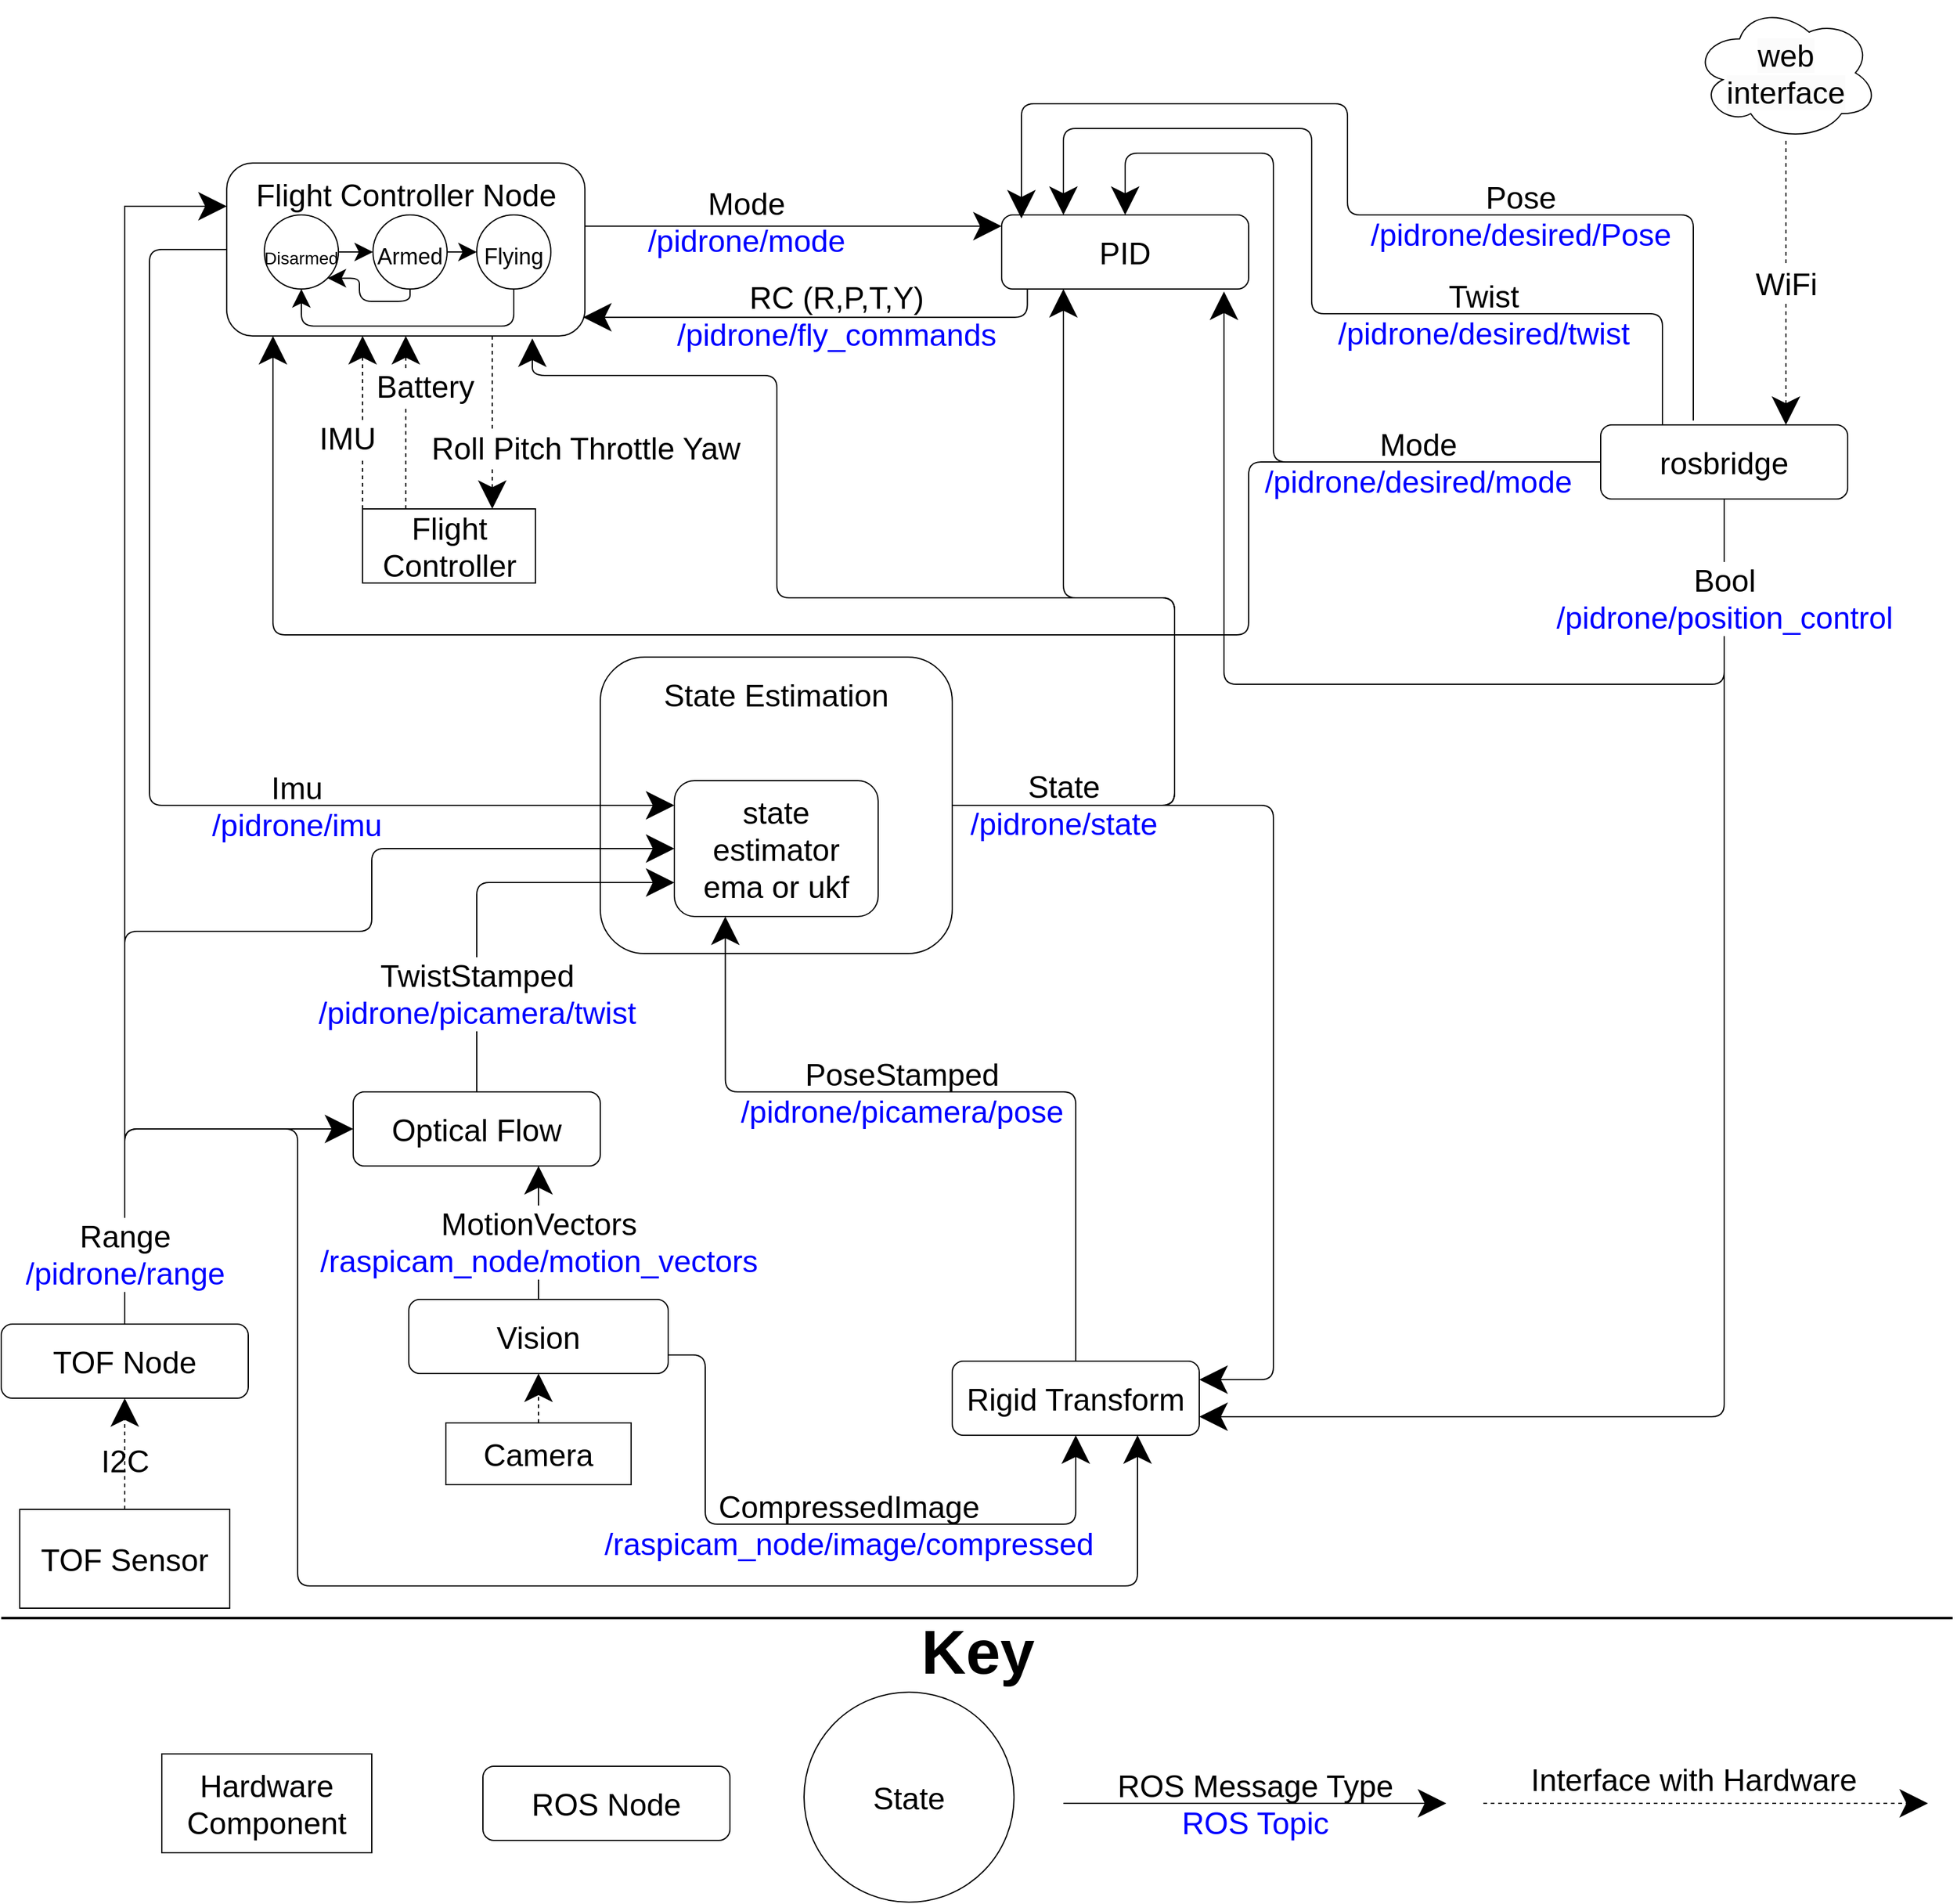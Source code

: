 <mxfile version="21.1.2" type="device">
  <diagram id="mvABOblVwE0xF03FDS1o" name="Page-1">
    <mxGraphModel dx="2084" dy="1358" grid="1" gridSize="10" guides="1" tooltips="1" connect="1" arrows="1" fold="1" page="1" pageScale="1" pageWidth="1600" pageHeight="1600" math="0" shadow="0">
      <root>
        <mxCell id="0" />
        <mxCell id="1" parent="0" />
        <mxCell id="PVpo5jEVWYjkOMs7Octi-23" style="edgeStyle=orthogonalEdgeStyle;rounded=0;orthogonalLoop=1;jettySize=auto;html=1;entryX=0;entryY=0.25;entryDx=0;entryDy=0;endSize=20;" edge="1" parent="1" source="AtNynxt9UDLsKCmmYmUF-10" target="AtNynxt9UDLsKCmmYmUF-43">
          <mxGeometry relative="1" as="geometry" />
        </mxCell>
        <mxCell id="PVpo5jEVWYjkOMs7Octi-12" style="edgeStyle=orthogonalEdgeStyle;rounded=1;orthogonalLoop=1;jettySize=auto;html=1;endSize=20;" edge="1" parent="1" source="AtNynxt9UDLsKCmmYmUF-41">
          <mxGeometry relative="1" as="geometry">
            <mxPoint x="440" y="330" as="targetPoint" />
            <Array as="points">
              <mxPoint x="960" y="708" />
              <mxPoint x="960" y="540" />
              <mxPoint x="638" y="540" />
              <mxPoint x="638" y="360" />
              <mxPoint x="440" y="360" />
            </Array>
          </mxGeometry>
        </mxCell>
        <mxCell id="AtNynxt9UDLsKCmmYmUF-41" value="&lt;font style=&quot;font-size: 25px;&quot;&gt;State Estimation&lt;br&gt;&lt;br&gt;&lt;br&gt;&lt;br&gt;&lt;br&gt;&lt;br&gt;&lt;br&gt;&lt;/font&gt;" style="rounded=1;whiteSpace=wrap;html=1;" parent="1" vertex="1">
          <mxGeometry x="495" y="588" width="285" height="240" as="geometry" />
        </mxCell>
        <mxCell id="AtNynxt9UDLsKCmmYmUF-22" style="edgeStyle=orthogonalEdgeStyle;rounded=1;orthogonalLoop=1;jettySize=auto;html=1;fontFamily=Helvetica;fontSize=25;fontColor=#000000;endSize=20;labelBackgroundColor=none;entryX=0;entryY=0.5;entryDx=0;entryDy=0;exitX=0.5;exitY=0;exitDx=0;exitDy=0;" parent="1" source="AtNynxt9UDLsKCmmYmUF-10" target="AtNynxt9UDLsKCmmYmUF-13" edge="1">
          <mxGeometry relative="1" as="geometry">
            <mxPoint x="270" y="988" as="targetPoint" />
            <Array as="points">
              <mxPoint x="110" y="970" />
            </Array>
          </mxGeometry>
        </mxCell>
        <mxCell id="AtNynxt9UDLsKCmmYmUF-46" style="edgeStyle=orthogonalEdgeStyle;rounded=1;orthogonalLoop=1;jettySize=auto;html=1;entryX=0;entryY=0.5;entryDx=0;entryDy=0;labelBackgroundColor=none;fontFamily=Helvetica;fontSize=25;fontColor=#000000;endSize=20;" parent="1" source="AtNynxt9UDLsKCmmYmUF-10" target="AtNynxt9UDLsKCmmYmUF-42" edge="1">
          <mxGeometry relative="1" as="geometry">
            <Array as="points">
              <mxPoint x="110" y="810" />
              <mxPoint x="310" y="810" />
              <mxPoint x="310" y="743" />
            </Array>
          </mxGeometry>
        </mxCell>
        <mxCell id="AtNynxt9UDLsKCmmYmUF-11" value="&lt;span style=&quot;color: rgb(0, 0, 0); font-family: Helvetica; font-size: 25px; font-style: normal; font-variant-ligatures: normal; font-variant-caps: normal; font-weight: 400; letter-spacing: normal; orphans: 2; text-indent: 0px; text-transform: none; widows: 2; word-spacing: 0px; -webkit-text-stroke-width: 0px; text-decoration-thickness: initial; text-decoration-style: initial; text-decoration-color: initial; text-align: center; float: none; display: inline !important;&quot;&gt;Range&lt;/span&gt;&lt;br style=&quot;color: rgb(0, 0, 0); font-family: Helvetica; font-size: 25px; font-style: normal; font-variant-ligatures: normal; font-variant-caps: normal; font-weight: 400; letter-spacing: normal; orphans: 2; text-indent: 0px; text-transform: none; widows: 2; word-spacing: 0px; -webkit-text-stroke-width: 0px; text-decoration-thickness: initial; text-decoration-style: initial; text-decoration-color: initial; text-align: center;&quot;&gt;&lt;font style=&quot;font-family: Helvetica; font-size: 25px; font-style: normal; font-variant-ligatures: normal; font-variant-caps: normal; font-weight: 400; letter-spacing: normal; orphans: 2; text-indent: 0px; text-transform: none; widows: 2; word-spacing: 0px; -webkit-text-stroke-width: 0px; text-decoration-thickness: initial; text-decoration-style: initial; text-decoration-color: initial; text-align: center;&quot; color=&quot;#0000ff&quot;&gt;/pidrone/range&lt;/font&gt;" style="endArrow=classic;html=1;rounded=1;fontSize=25;endSize=20;exitX=0.5;exitY=0;exitDx=0;exitDy=0;entryX=0.75;entryY=1;entryDx=0;entryDy=0;labelBackgroundColor=default;" parent="1" source="AtNynxt9UDLsKCmmYmUF-10" target="AtNynxt9UDLsKCmmYmUF-12" edge="1">
          <mxGeometry x="-0.922" width="50" height="50" relative="1" as="geometry">
            <mxPoint x="870" y="1658" as="sourcePoint" />
            <mxPoint x="690" y="938" as="targetPoint" />
            <mxPoint as="offset" />
            <Array as="points">
              <mxPoint x="110" y="970" />
              <mxPoint x="250" y="970" />
              <mxPoint x="250" y="1028" />
              <mxPoint x="250" y="1340" />
              <mxPoint x="930" y="1340" />
            </Array>
          </mxGeometry>
        </mxCell>
        <mxCell id="AtNynxt9UDLsKCmmYmUF-1" value="State" style="ellipse;whiteSpace=wrap;html=1;aspect=fixed;fontSize=25;" parent="1" vertex="1">
          <mxGeometry x="660" y="1426" width="170" height="170" as="geometry" />
        </mxCell>
        <mxCell id="AtNynxt9UDLsKCmmYmUF-2" value="&lt;font style=&quot;font-size: 25px;&quot;&gt;ROS Node&lt;/font&gt;" style="rounded=1;whiteSpace=wrap;html=1;" parent="1" vertex="1">
          <mxGeometry x="400" y="1486" width="200" height="60" as="geometry" />
        </mxCell>
        <mxCell id="AtNynxt9UDLsKCmmYmUF-3" value="&lt;font style=&quot;font-size: 25px;&quot;&gt;Hardware Component&lt;/font&gt;" style="rounded=0;whiteSpace=wrap;html=1;" parent="1" vertex="1">
          <mxGeometry x="140" y="1476" width="170" height="80" as="geometry" />
        </mxCell>
        <mxCell id="AtNynxt9UDLsKCmmYmUF-4" value="ROS Message Type&lt;br&gt;&lt;font color=&quot;#0000ff&quot;&gt;ROS Topic&lt;/font&gt;" style="endArrow=classic;html=1;rounded=0;fontSize=25;endSize=20;labelBackgroundColor=none;" parent="1" edge="1">
          <mxGeometry width="50" height="50" relative="1" as="geometry">
            <mxPoint x="870" y="1516" as="sourcePoint" />
            <mxPoint x="1180" y="1516" as="targetPoint" />
            <mxPoint as="offset" />
          </mxGeometry>
        </mxCell>
        <mxCell id="AtNynxt9UDLsKCmmYmUF-5" value="&lt;h1&gt;&lt;span style=&quot;background-color: initial;&quot;&gt;&lt;font color=&quot;#000000&quot;&gt;Key&lt;/font&gt;&lt;/span&gt;&lt;br&gt;&lt;/h1&gt;" style="text;html=1;strokeColor=none;fillColor=none;spacing=5;spacingTop=-20;whiteSpace=wrap;overflow=hidden;rounded=0;fontFamily=Helvetica;fontSize=25;fontColor=#0000FF;" parent="1" vertex="1">
          <mxGeometry x="750" y="1340" width="100" height="120" as="geometry" />
        </mxCell>
        <mxCell id="AtNynxt9UDLsKCmmYmUF-6" value="Interface with Hardware" style="endArrow=classic;html=1;rounded=1;fontSize=25;endSize=20;dashed=1;labelBackgroundColor=none;" parent="1" edge="1">
          <mxGeometry x="-0.056" y="20" width="50" height="50" relative="1" as="geometry">
            <mxPoint x="1210" y="1516" as="sourcePoint" />
            <mxPoint x="1570" y="1516" as="targetPoint" />
            <mxPoint as="offset" />
          </mxGeometry>
        </mxCell>
        <mxCell id="AtNynxt9UDLsKCmmYmUF-8" value="&lt;font style=&quot;font-size: 25px;&quot;&gt;TOF Sensor&lt;/font&gt;" style="rounded=0;whiteSpace=wrap;html=1;" parent="1" vertex="1">
          <mxGeometry x="25" y="1278" width="170" height="80" as="geometry" />
        </mxCell>
        <mxCell id="AtNynxt9UDLsKCmmYmUF-9" value="I2C" style="endArrow=classic;html=1;rounded=1;fontSize=25;endSize=20;dashed=1;exitX=0.5;exitY=0;exitDx=0;exitDy=0;labelBackgroundColor=none;entryX=0.5;entryY=1;entryDx=0;entryDy=0;" parent="1" source="AtNynxt9UDLsKCmmYmUF-8" target="AtNynxt9UDLsKCmmYmUF-10" edge="1">
          <mxGeometry x="-0.111" width="50" height="50" relative="1" as="geometry">
            <mxPoint x="775" y="1338" as="sourcePoint" />
            <mxPoint x="110" y="1228" as="targetPoint" />
            <mxPoint as="offset" />
            <Array as="points" />
          </mxGeometry>
        </mxCell>
        <mxCell id="AtNynxt9UDLsKCmmYmUF-10" value="&lt;font style=&quot;font-size: 25px;&quot;&gt;TOF Node&lt;/font&gt;" style="rounded=1;whiteSpace=wrap;html=1;" parent="1" vertex="1">
          <mxGeometry x="10" y="1128" width="200" height="60" as="geometry" />
        </mxCell>
        <mxCell id="AtNynxt9UDLsKCmmYmUF-12" value="&lt;font style=&quot;font-size: 25px;&quot;&gt;Rigid Transform&lt;/font&gt;" style="rounded=1;whiteSpace=wrap;html=1;" parent="1" vertex="1">
          <mxGeometry x="780" y="1158" width="200" height="60" as="geometry" />
        </mxCell>
        <mxCell id="AtNynxt9UDLsKCmmYmUF-13" value="&lt;font style=&quot;font-size: 25px;&quot;&gt;Optical Flow&lt;/font&gt;" style="rounded=1;whiteSpace=wrap;html=1;" parent="1" vertex="1">
          <mxGeometry x="295" y="940" width="200" height="60" as="geometry" />
        </mxCell>
        <mxCell id="AtNynxt9UDLsKCmmYmUF-34" value="&lt;font style=&quot;font-size: 25px;&quot;&gt;Camera&lt;/font&gt;" style="rounded=0;whiteSpace=wrap;html=1;" parent="1" vertex="1">
          <mxGeometry x="370" y="1208" width="150" height="50" as="geometry" />
        </mxCell>
        <mxCell id="AtNynxt9UDLsKCmmYmUF-35" value="" style="endArrow=classic;html=1;rounded=1;fontSize=25;endSize=20;dashed=1;exitX=0.5;exitY=0;exitDx=0;exitDy=0;entryX=0.5;entryY=1;entryDx=0;entryDy=0;" parent="1" source="AtNynxt9UDLsKCmmYmUF-34" target="AtNynxt9UDLsKCmmYmUF-36" edge="1">
          <mxGeometry x="-0.203" y="16" width="50" height="50" relative="1" as="geometry">
            <mxPoint x="1050" y="1338" as="sourcePoint" />
            <mxPoint x="315" y="1128" as="targetPoint" />
            <mxPoint x="1" as="offset" />
          </mxGeometry>
        </mxCell>
        <mxCell id="AtNynxt9UDLsKCmmYmUF-37" value="MotionVectors&lt;br&gt;&lt;font color=&quot;#0000ff&quot;&gt;/raspicam_node/motion_vectors&lt;/font&gt;" style="edgeStyle=orthogonalEdgeStyle;rounded=1;orthogonalLoop=1;jettySize=auto;html=1;fontFamily=Helvetica;fontSize=25;fontColor=#000000;endSize=20;labelBackgroundColor=default;exitX=0.5;exitY=0;exitDx=0;exitDy=0;entryX=0.75;entryY=1;entryDx=0;entryDy=0;" parent="1" source="AtNynxt9UDLsKCmmYmUF-36" target="AtNynxt9UDLsKCmmYmUF-13" edge="1">
          <mxGeometry x="0.048" relative="1" as="geometry">
            <mxPoint x="540" y="1058" as="targetPoint" />
            <Array as="points">
              <mxPoint x="445" y="1118" />
            </Array>
            <mxPoint as="offset" />
          </mxGeometry>
        </mxCell>
        <mxCell id="AtNynxt9UDLsKCmmYmUF-36" value="&lt;span style=&quot;font-size: 25px;&quot;&gt;Vision&lt;/span&gt;" style="rounded=1;whiteSpace=wrap;html=1;" parent="1" vertex="1">
          <mxGeometry x="340" y="1108" width="210" height="60" as="geometry" />
        </mxCell>
        <mxCell id="PVpo5jEVWYjkOMs7Octi-9" style="edgeStyle=orthogonalEdgeStyle;rounded=1;orthogonalLoop=1;jettySize=auto;html=1;entryX=0.5;entryY=0;entryDx=0;entryDy=0;endSize=20;" edge="1" parent="1" source="AtNynxt9UDLsKCmmYmUF-38" target="PVpo5jEVWYjkOMs7Octi-1">
          <mxGeometry relative="1" as="geometry">
            <Array as="points">
              <mxPoint x="1040" y="430" />
              <mxPoint x="1040" y="180" />
              <mxPoint x="920" y="180" />
            </Array>
          </mxGeometry>
        </mxCell>
        <mxCell id="PVpo5jEVWYjkOMs7Octi-19" style="edgeStyle=orthogonalEdgeStyle;rounded=1;orthogonalLoop=1;jettySize=auto;html=1;exitX=0.128;exitY=0.026;exitDx=0;exitDy=0;fontSize=19;strokeWidth=1;endSize=20;entryX=0.9;entryY=1.033;entryDx=0;entryDy=0;entryPerimeter=0;exitPerimeter=0;" edge="1" parent="1" source="AtNynxt9UDLsKCmmYmUF-38" target="PVpo5jEVWYjkOMs7Octi-1">
          <mxGeometry relative="1" as="geometry">
            <mxPoint x="1190" y="800" as="targetPoint" />
            <Array as="points">
              <mxPoint x="1405" y="401" />
              <mxPoint x="1405" y="610" />
              <mxPoint x="1000" y="610" />
            </Array>
          </mxGeometry>
        </mxCell>
        <mxCell id="PVpo5jEVWYjkOMs7Octi-18" value="Bool&lt;br&gt;&lt;font color=&quot;#0000ff&quot;&gt;/pidrone/position_control&lt;/font&gt;" style="edgeStyle=orthogonalEdgeStyle;rounded=1;orthogonalLoop=1;jettySize=auto;html=1;exitX=0.5;exitY=1;exitDx=0;exitDy=0;endSize=20;fontSize=25;entryX=1;entryY=0.75;entryDx=0;entryDy=0;" edge="1" parent="1" source="AtNynxt9UDLsKCmmYmUF-38" target="AtNynxt9UDLsKCmmYmUF-12">
          <mxGeometry x="-0.863" relative="1" as="geometry">
            <mxPoint x="1404.889" y="830" as="targetPoint" />
            <mxPoint as="offset" />
          </mxGeometry>
        </mxCell>
        <mxCell id="AtNynxt9UDLsKCmmYmUF-38" value="&lt;font style=&quot;font-size: 25px;&quot;&gt;rosbridge&lt;br&gt;&lt;/font&gt;" style="rounded=1;whiteSpace=wrap;html=1;" parent="1" vertex="1">
          <mxGeometry x="1305" y="400" width="200" height="60" as="geometry" />
        </mxCell>
        <mxCell id="AtNynxt9UDLsKCmmYmUF-42" value="&lt;font style=&quot;font-size: 25px;&quot;&gt;state estimator&lt;br&gt;ema or ukf&lt;br&gt;&lt;/font&gt;" style="rounded=1;whiteSpace=wrap;html=1;" parent="1" vertex="1">
          <mxGeometry x="555" y="688" width="165" height="110" as="geometry" />
        </mxCell>
        <mxCell id="AtNynxt9UDLsKCmmYmUF-32" value="&lt;font color=&quot;#000000&quot;&gt;TwistStamped&lt;/font&gt;&lt;br&gt;/pidrone/picamera/twist" style="edgeStyle=orthogonalEdgeStyle;rounded=1;orthogonalLoop=1;jettySize=auto;html=1;fontFamily=Helvetica;fontSize=25;fontColor=#0000FF;endSize=20;exitX=0.5;exitY=0;exitDx=0;exitDy=0;entryX=0;entryY=0.75;entryDx=0;entryDy=0;labelBackgroundColor=default;" parent="1" source="AtNynxt9UDLsKCmmYmUF-13" target="AtNynxt9UDLsKCmmYmUF-42" edge="1">
          <mxGeometry x="-0.514" relative="1" as="geometry">
            <mxPoint x="930" y="988" as="targetPoint" />
            <Array as="points">
              <mxPoint x="395" y="771" />
            </Array>
            <mxPoint as="offset" />
          </mxGeometry>
        </mxCell>
        <mxCell id="AtNynxt9UDLsKCmmYmUF-24" style="edgeStyle=orthogonalEdgeStyle;rounded=1;orthogonalLoop=1;jettySize=auto;html=1;fontFamily=Helvetica;fontSize=25;fontColor=#000000;endSize=20;exitX=1;exitY=0.5;exitDx=0;exitDy=0;entryX=1;entryY=0.25;entryDx=0;entryDy=0;" parent="1" target="AtNynxt9UDLsKCmmYmUF-12" edge="1" source="AtNynxt9UDLsKCmmYmUF-41">
          <mxGeometry relative="1" as="geometry">
            <mxPoint x="679" y="830" as="sourcePoint" />
            <Array as="points">
              <mxPoint x="1040" y="708" />
              <mxPoint x="1040" y="1173" />
            </Array>
            <mxPoint x="980" y="1190" as="targetPoint" />
          </mxGeometry>
        </mxCell>
        <mxCell id="AtNynxt9UDLsKCmmYmUF-25" value="State&lt;br style=&quot;&quot;&gt;&lt;font style=&quot;&quot; color=&quot;#0000ff&quot;&gt;/pidrone/state&lt;br&gt;&lt;/font&gt;" style="edgeLabel;html=1;align=center;verticalAlign=middle;resizable=0;points=[];fontSize=25;fontFamily=Helvetica;fontColor=#000000;labelBackgroundColor=none;" parent="AtNynxt9UDLsKCmmYmUF-24" vertex="1" connectable="0">
          <mxGeometry x="-0.252" relative="1" as="geometry">
            <mxPoint x="-170" y="-35" as="offset" />
          </mxGeometry>
        </mxCell>
        <mxCell id="AtNynxt9UDLsKCmmYmUF-51" value="Roll Pitch Throttle Yaw" style="edgeStyle=orthogonalEdgeStyle;rounded=1;orthogonalLoop=1;jettySize=auto;html=1;entryX=0.75;entryY=0;entryDx=0;entryDy=0;labelBackgroundColor=default;fontFamily=Helvetica;fontSize=25;fontColor=#000000;endSize=20;dashed=1;" parent="1" source="AtNynxt9UDLsKCmmYmUF-43" target="AtNynxt9UDLsKCmmYmUF-48" edge="1">
          <mxGeometry x="0.286" y="75" relative="1" as="geometry">
            <Array as="points">
              <mxPoint x="407.57" y="368" />
              <mxPoint x="407.57" y="368" />
            </Array>
            <mxPoint as="offset" />
          </mxGeometry>
        </mxCell>
        <mxCell id="AtNynxt9UDLsKCmmYmUF-65" value="&lt;font style=&quot;font-size: 25px;&quot;&gt;Imu&lt;br&gt;&lt;font color=&quot;#0000ff&quot;&gt;/pidrone/imu&lt;/font&gt;&lt;br&gt;&lt;/font&gt;" style="edgeStyle=orthogonalEdgeStyle;rounded=1;orthogonalLoop=1;jettySize=auto;html=1;labelBackgroundColor=none;fontFamily=Helvetica;fontSize=25;fontColor=#000000;startSize=0;endSize=20;strokeWidth=1;" parent="1" source="AtNynxt9UDLsKCmmYmUF-43" target="AtNynxt9UDLsKCmmYmUF-42" edge="1">
          <mxGeometry x="0.35" relative="1" as="geometry">
            <Array as="points">
              <mxPoint x="130" y="258" />
              <mxPoint x="130" y="708" />
            </Array>
            <mxPoint x="-1" as="offset" />
            <mxPoint x="560" y="710" as="targetPoint" />
          </mxGeometry>
        </mxCell>
        <mxCell id="PVpo5jEVWYjkOMs7Octi-20" value="&lt;br&gt;&lt;span style=&quot;color: rgb(0, 0, 0); font-family: Helvetica; font-size: 25px; font-style: normal; font-variant-ligatures: normal; font-variant-caps: normal; font-weight: 400; letter-spacing: normal; orphans: 2; text-align: center; text-indent: 0px; text-transform: none; widows: 2; word-spacing: 0px; -webkit-text-stroke-width: 0px; text-decoration-thickness: initial; text-decoration-style: initial; text-decoration-color: initial; float: none; display: inline !important;&quot;&gt;Mode&lt;/span&gt;&lt;br style=&quot;border-color: var(--border-color); color: rgb(0, 0, 0); font-family: Helvetica; font-size: 25px; font-style: normal; font-variant-ligatures: normal; font-variant-caps: normal; font-weight: 400; letter-spacing: normal; orphans: 2; text-align: center; text-indent: 0px; text-transform: none; widows: 2; word-spacing: 0px; -webkit-text-stroke-width: 0px; text-decoration-thickness: initial; text-decoration-style: initial; text-decoration-color: initial;&quot;&gt;&lt;font style=&quot;border-color: var(--border-color); font-family: Helvetica; font-size: 25px; font-style: normal; font-variant-ligatures: normal; font-variant-caps: normal; font-weight: 400; letter-spacing: normal; orphans: 2; text-align: center; text-indent: 0px; text-transform: none; widows: 2; word-spacing: 0px; -webkit-text-stroke-width: 0px; text-decoration-thickness: initial; text-decoration-style: initial; text-decoration-color: initial;&quot; color=&quot;#0000ff&quot;&gt;/pidrone/mode&lt;/font&gt;&lt;br&gt;" style="edgeStyle=orthogonalEdgeStyle;rounded=1;orthogonalLoop=1;jettySize=auto;html=1;exitX=1.001;exitY=0.365;exitDx=0;exitDy=0;endSize=20;labelBackgroundColor=none;exitPerimeter=0;" edge="1" parent="1" source="AtNynxt9UDLsKCmmYmUF-43" target="PVpo5jEVWYjkOMs7Octi-1">
          <mxGeometry x="-0.225" y="10" relative="1" as="geometry">
            <Array as="points">
              <mxPoint x="490" y="239" />
              <mxPoint x="490" y="239" />
            </Array>
            <mxPoint as="offset" />
          </mxGeometry>
        </mxCell>
        <mxCell id="AtNynxt9UDLsKCmmYmUF-43" value="&lt;span style=&quot;font-size: 25px;&quot;&gt;Flight Controller Node&lt;br&gt;&lt;br&gt;&lt;br&gt;&lt;br&gt;&lt;/span&gt;" style="rounded=1;whiteSpace=wrap;html=1;" parent="1" vertex="1">
          <mxGeometry x="192.57" y="188" width="290" height="140" as="geometry" />
        </mxCell>
        <mxCell id="AtNynxt9UDLsKCmmYmUF-48" value="&lt;font style=&quot;font-size: 25px;&quot;&gt;Flight Controller&lt;/font&gt;" style="rounded=0;whiteSpace=wrap;html=1;" parent="1" vertex="1">
          <mxGeometry x="302.57" y="468" width="140" height="60" as="geometry" />
        </mxCell>
        <mxCell id="AtNynxt9UDLsKCmmYmUF-49" value="IMU" style="endArrow=classic;html=1;rounded=1;fontSize=25;endSize=20;dashed=1;labelBackgroundColor=default;exitX=0;exitY=0;exitDx=0;exitDy=0;" parent="1" source="AtNynxt9UDLsKCmmYmUF-48" edge="1">
          <mxGeometry x="-0.171" y="13" width="50" height="50" relative="1" as="geometry">
            <mxPoint x="402.57" y="468" as="sourcePoint" />
            <mxPoint x="302.57" y="328" as="targetPoint" />
            <mxPoint as="offset" />
          </mxGeometry>
        </mxCell>
        <mxCell id="AtNynxt9UDLsKCmmYmUF-50" value="Battery" style="endArrow=classic;html=1;rounded=1;fontSize=25;endSize=20;dashed=1;labelBackgroundColor=default;exitX=0.25;exitY=0;exitDx=0;exitDy=0;entryX=0.5;entryY=1;entryDx=0;entryDy=0;" parent="1" source="AtNynxt9UDLsKCmmYmUF-48" target="AtNynxt9UDLsKCmmYmUF-43" edge="1">
          <mxGeometry x="0.429" y="-15" width="50" height="50" relative="1" as="geometry">
            <mxPoint x="312.57" y="478" as="sourcePoint" />
            <mxPoint x="312.57" y="338.0" as="targetPoint" />
            <mxPoint as="offset" />
          </mxGeometry>
        </mxCell>
        <mxCell id="AtNynxt9UDLsKCmmYmUF-54" value="" style="endArrow=none;html=1;rounded=1;labelBackgroundColor=none;fontFamily=Helvetica;fontSize=25;fontColor=#000000;endSize=20;startSize=0;strokeWidth=2;" parent="1" edge="1">
          <mxGeometry width="50" height="50" relative="1" as="geometry">
            <mxPoint x="10" y="1366" as="sourcePoint" />
            <mxPoint x="1590" y="1366" as="targetPoint" />
          </mxGeometry>
        </mxCell>
        <mxCell id="AtNynxt9UDLsKCmmYmUF-57" value="CompressedImage&lt;br&gt;&lt;font color=&quot;#0000ff&quot;&gt;/raspicam_node/image/compressed&lt;/font&gt;" style="edgeStyle=orthogonalEdgeStyle;rounded=1;orthogonalLoop=1;jettySize=auto;html=1;fontFamily=Helvetica;fontSize=25;fontColor=#000000;endSize=20;labelBackgroundColor=none;exitX=1;exitY=0.75;exitDx=0;exitDy=0;entryX=0.5;entryY=1;entryDx=0;entryDy=0;" parent="1" source="AtNynxt9UDLsKCmmYmUF-36" target="AtNynxt9UDLsKCmmYmUF-12" edge="1">
          <mxGeometry x="0.048" relative="1" as="geometry">
            <mxPoint x="635" y="1038" as="targetPoint" />
            <mxPoint x="635" y="1128" as="sourcePoint" />
            <Array as="points">
              <mxPoint x="580" y="1153" />
              <mxPoint x="580" y="1290" />
              <mxPoint x="880" y="1290" />
            </Array>
            <mxPoint as="offset" />
          </mxGeometry>
        </mxCell>
        <mxCell id="AtNynxt9UDLsKCmmYmUF-62" style="edgeStyle=orthogonalEdgeStyle;rounded=1;orthogonalLoop=1;jettySize=auto;html=1;entryX=0;entryY=0.5;entryDx=0;entryDy=0;labelBackgroundColor=default;fontFamily=Helvetica;fontSize=14;fontColor=#000000;startSize=0;endSize=12;strokeWidth=1;" parent="1" source="AtNynxt9UDLsKCmmYmUF-58" target="AtNynxt9UDLsKCmmYmUF-60" edge="1">
          <mxGeometry relative="1" as="geometry" />
        </mxCell>
        <mxCell id="AtNynxt9UDLsKCmmYmUF-58" value="&lt;font style=&quot;font-size: 18px;&quot;&gt;Armed&lt;/font&gt;" style="ellipse;whiteSpace=wrap;html=1;aspect=fixed;labelBackgroundColor=none;fontFamily=Helvetica;fontSize=25;fontColor=#000000;" parent="1" vertex="1">
          <mxGeometry x="311" y="230" width="60" height="60" as="geometry" />
        </mxCell>
        <mxCell id="AtNynxt9UDLsKCmmYmUF-63" style="edgeStyle=orthogonalEdgeStyle;rounded=1;orthogonalLoop=1;jettySize=auto;html=1;labelBackgroundColor=default;fontFamily=Helvetica;fontSize=14;fontColor=#000000;startSize=0;endSize=12;strokeWidth=1;" parent="1" source="AtNynxt9UDLsKCmmYmUF-59" target="AtNynxt9UDLsKCmmYmUF-58" edge="1">
          <mxGeometry relative="1" as="geometry" />
        </mxCell>
        <mxCell id="AtNynxt9UDLsKCmmYmUF-59" value="&lt;font style=&quot;font-size: 14px;&quot;&gt;Disarmed&lt;/font&gt;" style="ellipse;whiteSpace=wrap;html=1;aspect=fixed;labelBackgroundColor=none;fontFamily=Helvetica;fontSize=25;fontColor=#000000;" parent="1" vertex="1">
          <mxGeometry x="223" y="230" width="60" height="60" as="geometry" />
        </mxCell>
        <mxCell id="AtNynxt9UDLsKCmmYmUF-61" style="edgeStyle=orthogonalEdgeStyle;rounded=1;orthogonalLoop=1;jettySize=auto;html=1;entryX=0.5;entryY=1;entryDx=0;entryDy=0;labelBackgroundColor=default;fontFamily=Helvetica;fontSize=14;fontColor=#000000;startSize=0;endSize=12;strokeWidth=1;" parent="1" source="AtNynxt9UDLsKCmmYmUF-60" target="AtNynxt9UDLsKCmmYmUF-59" edge="1">
          <mxGeometry relative="1" as="geometry">
            <Array as="points">
              <mxPoint x="425" y="320" />
              <mxPoint x="253" y="320" />
            </Array>
          </mxGeometry>
        </mxCell>
        <mxCell id="AtNynxt9UDLsKCmmYmUF-60" value="&lt;font style=&quot;font-size: 18px;&quot;&gt;Flying&lt;/font&gt;" style="ellipse;whiteSpace=wrap;html=1;aspect=fixed;labelBackgroundColor=none;fontFamily=Helvetica;fontSize=25;fontColor=#000000;" parent="1" vertex="1">
          <mxGeometry x="395" y="230" width="60" height="60" as="geometry" />
        </mxCell>
        <mxCell id="AtNynxt9UDLsKCmmYmUF-64" style="edgeStyle=orthogonalEdgeStyle;rounded=1;orthogonalLoop=1;jettySize=auto;html=1;labelBackgroundColor=default;fontFamily=Helvetica;fontSize=14;fontColor=#000000;startSize=0;endSize=12;strokeWidth=1;entryX=1;entryY=1;entryDx=0;entryDy=0;" parent="1" source="AtNynxt9UDLsKCmmYmUF-58" target="AtNynxt9UDLsKCmmYmUF-59" edge="1">
          <mxGeometry relative="1" as="geometry">
            <mxPoint x="250" y="300" as="targetPoint" />
            <Array as="points">
              <mxPoint x="341" y="300" />
              <mxPoint x="300" y="300" />
              <mxPoint x="300" y="281" />
            </Array>
          </mxGeometry>
        </mxCell>
        <mxCell id="AtNynxt9UDLsKCmmYmUF-30" value="PoseStamped&lt;br&gt;&lt;font color=&quot;#0000ff&quot;&gt;/pidrone/picamera/pose&lt;/font&gt;" style="edgeStyle=orthogonalEdgeStyle;rounded=1;orthogonalLoop=1;jettySize=auto;html=1;fontFamily=Helvetica;fontSize=25;fontColor=#000000;endSize=20;labelBackgroundColor=none;entryX=0.25;entryY=1;entryDx=0;entryDy=0;" parent="1" source="AtNynxt9UDLsKCmmYmUF-12" target="AtNynxt9UDLsKCmmYmUF-42" edge="1">
          <mxGeometry x="0.112" relative="1" as="geometry">
            <mxPoint x="910" y="860" as="targetPoint" />
            <Array as="points">
              <mxPoint x="880" y="940" />
              <mxPoint x="596" y="940" />
            </Array>
            <mxPoint x="-1" as="offset" />
          </mxGeometry>
        </mxCell>
        <mxCell id="PVpo5jEVWYjkOMs7Octi-21" style="edgeStyle=orthogonalEdgeStyle;rounded=1;orthogonalLoop=1;jettySize=auto;html=1;exitX=0.104;exitY=1.005;exitDx=0;exitDy=0;exitPerimeter=0;labelBackgroundColor=none;endSize=20;entryX=0.995;entryY=0.892;entryDx=0;entryDy=0;entryPerimeter=0;" edge="1" parent="1" source="PVpo5jEVWYjkOMs7Octi-1" target="AtNynxt9UDLsKCmmYmUF-43">
          <mxGeometry relative="1" as="geometry">
            <mxPoint x="483" y="310" as="targetPoint" />
            <Array as="points">
              <mxPoint x="841" y="313" />
            </Array>
          </mxGeometry>
        </mxCell>
        <mxCell id="PVpo5jEVWYjkOMs7Octi-22" value="&lt;font style=&quot;font-size: 25px;&quot;&gt;RC (R,P,T,Y)&lt;br&gt;&lt;font color=&quot;#0000ff&quot;&gt;/pidrone/fly_commands&lt;/font&gt;&lt;/font&gt;" style="edgeLabel;html=1;align=center;verticalAlign=middle;resizable=0;points=[];labelBackgroundColor=none;" vertex="1" connectable="0" parent="PVpo5jEVWYjkOMs7Octi-21">
          <mxGeometry x="0.227" y="2" relative="1" as="geometry">
            <mxPoint x="57" y="-4" as="offset" />
          </mxGeometry>
        </mxCell>
        <mxCell id="PVpo5jEVWYjkOMs7Octi-1" value="&lt;font style=&quot;font-size: 25px;&quot;&gt;PID&lt;/font&gt;" style="rounded=1;whiteSpace=wrap;html=1;" vertex="1" parent="1">
          <mxGeometry x="820" y="230" width="200" height="60" as="geometry" />
        </mxCell>
        <mxCell id="PVpo5jEVWYjkOMs7Octi-4" value="&lt;font style=&quot;font-size: 25px;&quot;&gt;WiFi&lt;/font&gt;" style="edgeStyle=orthogonalEdgeStyle;rounded=1;orthogonalLoop=1;jettySize=auto;html=1;entryX=0.75;entryY=0;entryDx=0;entryDy=0;dashed=1;endSize=20;" edge="1" parent="1" source="PVpo5jEVWYjkOMs7Octi-3" target="AtNynxt9UDLsKCmmYmUF-38">
          <mxGeometry relative="1" as="geometry" />
        </mxCell>
        <mxCell id="PVpo5jEVWYjkOMs7Octi-6" style="edgeStyle=orthogonalEdgeStyle;rounded=1;orthogonalLoop=1;jettySize=auto;html=1;endSize=20;exitX=0;exitY=0.5;exitDx=0;exitDy=0;fontSize=25;labelBackgroundColor=none;" edge="1" parent="1" source="AtNynxt9UDLsKCmmYmUF-38">
          <mxGeometry relative="1" as="geometry">
            <mxPoint x="230" y="328" as="targetPoint" />
            <Array as="points">
              <mxPoint x="1020" y="430" />
              <mxPoint x="1020" y="570" />
              <mxPoint x="230" y="570" />
            </Array>
          </mxGeometry>
        </mxCell>
        <mxCell id="PVpo5jEVWYjkOMs7Octi-8" value="&lt;font style=&quot;font-size: 25px;&quot;&gt;Mode&lt;br&gt;&lt;font color=&quot;#0000ff&quot;&gt;/pidrone/desired/mode&lt;/font&gt;&lt;/font&gt;" style="edgeLabel;html=1;align=center;verticalAlign=middle;resizable=0;points=[];labelBackgroundColor=none;" vertex="1" connectable="0" parent="PVpo5jEVWYjkOMs7Octi-6">
          <mxGeometry x="-0.801" y="2" relative="1" as="geometry">
            <mxPoint x="-3" y="-2" as="offset" />
          </mxGeometry>
        </mxCell>
        <mxCell id="PVpo5jEVWYjkOMs7Octi-3" value="&#xa;&lt;br style=&quot;border-color: var(--border-color); color: rgb(0, 0, 0); font-family: Helvetica; font-size: 25px; font-style: normal; font-variant-ligatures: normal; font-variant-caps: normal; font-weight: 400; letter-spacing: normal; orphans: 2; text-align: center; text-indent: 0px; text-transform: none; widows: 2; word-spacing: 0px; -webkit-text-stroke-width: 0px; background-color: rgb(251, 251, 251); text-decoration-thickness: initial; text-decoration-style: initial; text-decoration-color: initial;&quot;&gt;&lt;span style=&quot;color: rgb(0, 0, 0); font-family: Helvetica; font-size: 25px; font-style: normal; font-variant-ligatures: normal; font-variant-caps: normal; font-weight: 400; letter-spacing: normal; orphans: 2; text-align: center; text-indent: 0px; text-transform: none; widows: 2; word-spacing: 0px; -webkit-text-stroke-width: 0px; background-color: rgb(251, 251, 251); text-decoration-thickness: initial; text-decoration-style: initial; text-decoration-color: initial; float: none; display: inline !important;&quot;&gt;web interface&lt;/span&gt;&#xa;&#xa;" style="ellipse;shape=cloud;whiteSpace=wrap;html=1;" vertex="1" parent="1">
          <mxGeometry x="1380" y="60" width="150" height="110" as="geometry" />
        </mxCell>
        <mxCell id="PVpo5jEVWYjkOMs7Octi-10" style="edgeStyle=orthogonalEdgeStyle;rounded=1;orthogonalLoop=1;jettySize=auto;html=1;fontFamily=Helvetica;fontSize=25;fontColor=#000000;endSize=20;entryX=0.25;entryY=1;entryDx=0;entryDy=0;exitX=1;exitY=0.5;exitDx=0;exitDy=0;" edge="1" parent="1" source="AtNynxt9UDLsKCmmYmUF-41" target="PVpo5jEVWYjkOMs7Octi-1">
          <mxGeometry relative="1" as="geometry">
            <mxPoint x="680" y="830" as="sourcePoint" />
            <Array as="points">
              <mxPoint x="960" y="708" />
              <mxPoint x="960" y="540" />
              <mxPoint x="870" y="540" />
            </Array>
            <mxPoint x="980" y="570" as="targetPoint" />
          </mxGeometry>
        </mxCell>
        <mxCell id="PVpo5jEVWYjkOMs7Octi-14" style="edgeStyle=orthogonalEdgeStyle;rounded=1;orthogonalLoop=1;jettySize=auto;html=1;entryX=0.25;entryY=0;entryDx=0;entryDy=0;endSize=20;exitX=0.25;exitY=0;exitDx=0;exitDy=0;fontSize=25;labelBackgroundColor=none;" edge="1" parent="1" source="AtNynxt9UDLsKCmmYmUF-38" target="PVpo5jEVWYjkOMs7Octi-1">
          <mxGeometry relative="1" as="geometry">
            <mxPoint x="1336" y="499" as="sourcePoint" />
            <mxPoint x="369" y="257" as="targetPoint" />
            <Array as="points">
              <mxPoint x="1355" y="310" />
              <mxPoint x="1071" y="310" />
              <mxPoint x="1071" y="160" />
              <mxPoint x="870" y="160" />
            </Array>
          </mxGeometry>
        </mxCell>
        <mxCell id="PVpo5jEVWYjkOMs7Octi-15" value="&lt;font style=&quot;font-size: 25px;&quot;&gt;Twist&lt;br&gt;&lt;font color=&quot;#0000ff&quot;&gt;/pidrone/desired/twist&lt;/font&gt;&lt;/font&gt;" style="edgeLabel;html=1;align=center;verticalAlign=middle;resizable=0;points=[];labelBackgroundColor=none;" vertex="1" connectable="0" parent="PVpo5jEVWYjkOMs7Octi-14">
          <mxGeometry x="-0.801" y="2" relative="1" as="geometry">
            <mxPoint x="-143" y="-11" as="offset" />
          </mxGeometry>
        </mxCell>
        <mxCell id="PVpo5jEVWYjkOMs7Octi-16" style="edgeStyle=orthogonalEdgeStyle;rounded=1;orthogonalLoop=1;jettySize=auto;html=1;entryX=0.08;entryY=0.048;entryDx=0;entryDy=0;endSize=20;exitX=0.375;exitY=-0.059;exitDx=0;exitDy=0;fontSize=25;labelBackgroundColor=none;exitPerimeter=0;entryPerimeter=0;" edge="1" parent="1" source="AtNynxt9UDLsKCmmYmUF-38" target="PVpo5jEVWYjkOMs7Octi-1">
          <mxGeometry relative="1" as="geometry">
            <mxPoint x="1365" y="410" as="sourcePoint" />
            <mxPoint x="780" y="238" as="targetPoint" />
            <Array as="points">
              <mxPoint x="1380" y="230" />
              <mxPoint x="1100" y="230" />
              <mxPoint x="1100" y="140" />
              <mxPoint x="836" y="140" />
            </Array>
          </mxGeometry>
        </mxCell>
        <mxCell id="PVpo5jEVWYjkOMs7Octi-17" value="&lt;font style=&quot;font-size: 25px;&quot;&gt;Pose&lt;br&gt;&lt;font color=&quot;#0000ff&quot;&gt;/pidrone/desired/Pose&lt;br&gt;&lt;/font&gt;&lt;/font&gt;" style="edgeLabel;html=1;align=center;verticalAlign=middle;resizable=0;points=[];labelBackgroundColor=none;" vertex="1" connectable="0" parent="PVpo5jEVWYjkOMs7Octi-16">
          <mxGeometry x="-0.801" y="2" relative="1" as="geometry">
            <mxPoint x="-138" y="-78" as="offset" />
          </mxGeometry>
        </mxCell>
      </root>
    </mxGraphModel>
  </diagram>
</mxfile>
